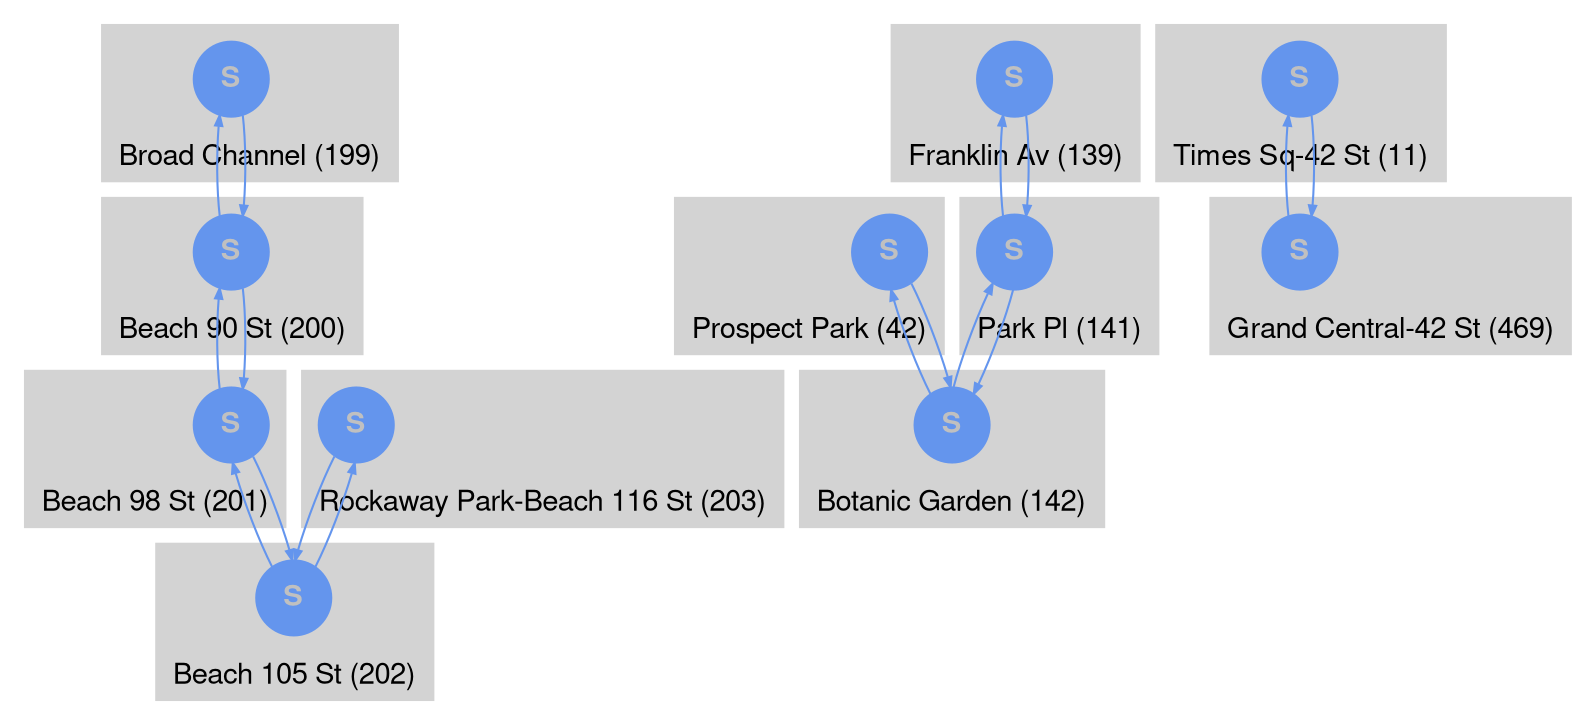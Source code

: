 
digraph G {
  fontname="Helvetica,Arial,sans-serif";
  node [fontname="Helvetica,Arial,sans-serif bold" labelloc="c"];
  edge [fontname="Helvetica,Arial,sans-serif" fontsize=8 arrowsize=0.5];
  
  subgraph cluster_199 {
    style=filled;
    color=lightgrey;
    labelloc="b";
    node [style=filled];
    node [label="S" fillcolor=cornflowerblue, color="cornflowerblue", penwidth=1, fontcolor=gray, shape="circle"]"199_S";
    label = "Broad Channel (199)";
  }

  subgraph cluster_200 {
    style=filled;
    color=lightgrey;
    labelloc="b";
    node [style=filled];
    node [label="S" fillcolor=cornflowerblue, color="cornflowerblue", penwidth=1, fontcolor=gray, shape="circle"]"200_S";
    label = "Beach 90 St (200)";
  }

  subgraph cluster_201 {
    style=filled;
    color=lightgrey;
    labelloc="b";
    node [style=filled];
    node [label="S" fillcolor=cornflowerblue, color="cornflowerblue", penwidth=1, fontcolor=gray, shape="circle"]"201_S";
    label = "Beach 98 St (201)";
  }

  subgraph cluster_202 {
    style=filled;
    color=lightgrey;
    labelloc="b";
    node [style=filled];
    node [label="S" fillcolor=cornflowerblue, color="cornflowerblue", penwidth=1, fontcolor=gray, shape="circle"]"202_S";
    label = "Beach 105 St (202)";
  }

  subgraph cluster_203 {
    style=filled;
    color=lightgrey;
    labelloc="b";
    node [style=filled];
    node [label="S" fillcolor=cornflowerblue, color="cornflowerblue", penwidth=1, fontcolor=gray, shape="circle"]"203_S";
    label = "Rockaway Park-Beach 116 St (203)";
  }

  subgraph cluster_42 {
    style=filled;
    color=lightgrey;
    labelloc="b";
    node [style=filled];
    node [label="S" fillcolor=cornflowerblue, color="cornflowerblue", penwidth=1, fontcolor=gray, shape="circle"]"42_S";
    label = "Prospect Park (42)";
  }

  subgraph cluster_139 {
    style=filled;
    color=lightgrey;
    labelloc="b";
    node [style=filled];
    node [label="S" fillcolor=cornflowerblue, color="cornflowerblue", penwidth=1, fontcolor=gray, shape="circle"]"139_S";
    label = "Franklin Av (139)";
  }

  subgraph cluster_11 {
    style=filled;
    color=lightgrey;
    labelloc="b";
    node [style=filled];
    node [label="S" fillcolor=cornflowerblue, color="cornflowerblue", penwidth=1, fontcolor=gray, shape="circle"]"11_S";
    label = "Times Sq-42 St (11)";
  }

  subgraph cluster_141 {
    style=filled;
    color=lightgrey;
    labelloc="b";
    node [style=filled];
    node [label="S" fillcolor=cornflowerblue, color="cornflowerblue", penwidth=1, fontcolor=gray, shape="circle"]"141_S";
    label = "Park Pl (141)";
  }

  subgraph cluster_142 {
    style=filled;
    color=lightgrey;
    labelloc="b";
    node [style=filled];
    node [label="S" fillcolor=cornflowerblue, color="cornflowerblue", penwidth=1, fontcolor=gray, shape="circle"]"142_S";
    label = "Botanic Garden (142)";
  }

  subgraph cluster_469 {
    style=filled;
    color=lightgrey;
    labelloc="b";
    node [style=filled];
    node [label="S" fillcolor=cornflowerblue, color="cornflowerblue", penwidth=1, fontcolor=gray, shape="circle"]"469_S";
    label = "Grand Central-42 St (469)";
  }

  "199_S" -> "200_S"[ color=cornflowerblue fontcolor=cornflowerblue penwidth=1 fontsize=8 arrowsize=0.5];
  "200_S" -> "199_S"[ color=cornflowerblue fontcolor=cornflowerblue penwidth=1 fontsize=8 arrowsize=0.5];
  "200_S" -> "201_S"[ color=cornflowerblue fontcolor=cornflowerblue penwidth=1 fontsize=8 arrowsize=0.5];
  "201_S" -> "200_S"[ color=cornflowerblue fontcolor=cornflowerblue penwidth=1 fontsize=8 arrowsize=0.5];
  "201_S" -> "202_S"[ color=cornflowerblue fontcolor=cornflowerblue penwidth=1 fontsize=8 arrowsize=0.5];
  "202_S" -> "201_S"[ color=cornflowerblue fontcolor=cornflowerblue penwidth=1 fontsize=8 arrowsize=0.5];
  "202_S" -> "203_S"[ color=cornflowerblue fontcolor=cornflowerblue penwidth=1 fontsize=8 arrowsize=0.5];
  "203_S" -> "202_S"[ color=cornflowerblue fontcolor=cornflowerblue penwidth=1 fontsize=8 arrowsize=0.5];
  "42_S" -> "142_S"[ color=cornflowerblue fontcolor=cornflowerblue penwidth=1 fontsize=8 arrowsize=0.5];
  "139_S" -> "141_S"[ color=cornflowerblue fontcolor=cornflowerblue penwidth=1 fontsize=8 arrowsize=0.5];
  "11_S" -> "469_S"[ color=cornflowerblue fontcolor=cornflowerblue penwidth=1 fontsize=8 arrowsize=0.5];
  "141_S" -> "139_S"[ color=cornflowerblue fontcolor=cornflowerblue penwidth=1 fontsize=8 arrowsize=0.5];
  "141_S" -> "142_S"[ color=cornflowerblue fontcolor=cornflowerblue penwidth=1 fontsize=8 arrowsize=0.5];
  "142_S" -> "141_S"[ color=cornflowerblue fontcolor=cornflowerblue penwidth=1 fontsize=8 arrowsize=0.5];
  "142_S" -> "42_S"[ color=cornflowerblue fontcolor=cornflowerblue penwidth=1 fontsize=8 arrowsize=0.5];
  "469_S" -> "11_S"[ color=cornflowerblue fontcolor=cornflowerblue penwidth=1 fontsize=8 arrowsize=0.5];

}

